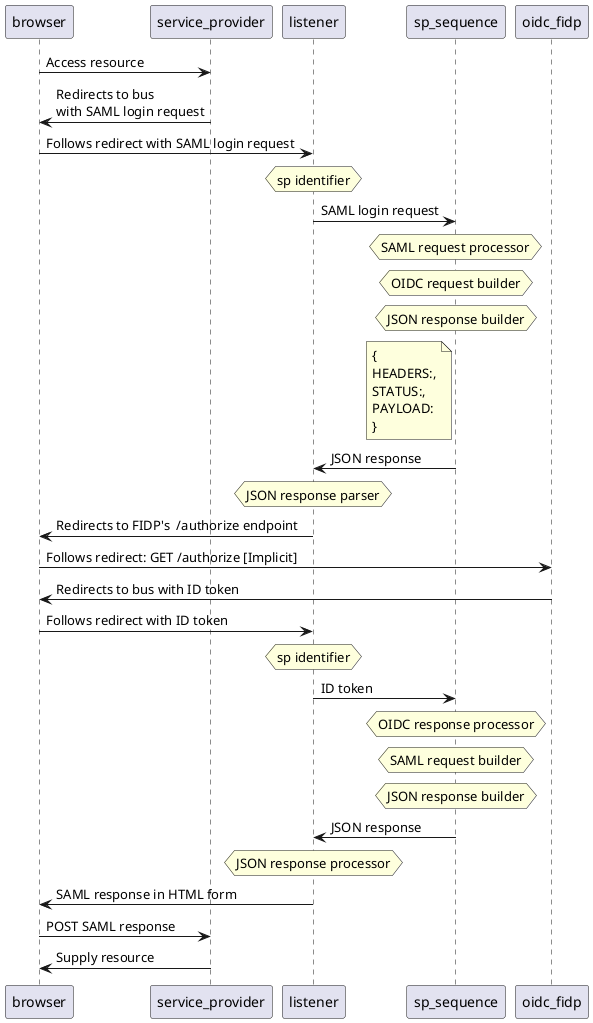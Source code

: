 @startuml

participant browser as user_agent
participant service_provider
participant listener
participant sp_sequence
participant "oidc_fidp" as fidp

user_agent -> service_provider : Access resource
service_provider -> user_agent : Redirects to bus\nwith SAML login request
user_agent -> listener : Follows redirect with SAML login request
hnote over listener : sp identifier
listener -> sp_sequence : SAML login request

hnote over sp_sequence : SAML request processor
hnote over sp_sequence : OIDC request builder
hnote over sp_sequence : JSON response builder

note left of sp_sequence
{
HEADERS:,
STATUS:,
PAYLOAD:
}
end note

sp_sequence -> listener : JSON response
hnote over listener : JSON response parser

listener -> user_agent : Redirects to FIDP's  /authorize endpoint
user_agent -> fidp : Follows redirect: GET /authorize [Implicit]

fidp -> user_agent : Redirects to bus with ID token
user_agent -> listener : Follows redirect with ID token

hnote over listener : sp identifier
listener -> sp_sequence : ID token

hnote over sp_sequence : OIDC response processor
hnote over sp_sequence : SAML request builder
hnote over sp_sequence : JSON response builder

sp_sequence -> listener : JSON response

hnote over listener : JSON response processor

listener -> user_agent : SAML response in HTML form
user_agent -> service_provider : POST SAML response
service_provider -> user_agent : Supply resource

@enduml